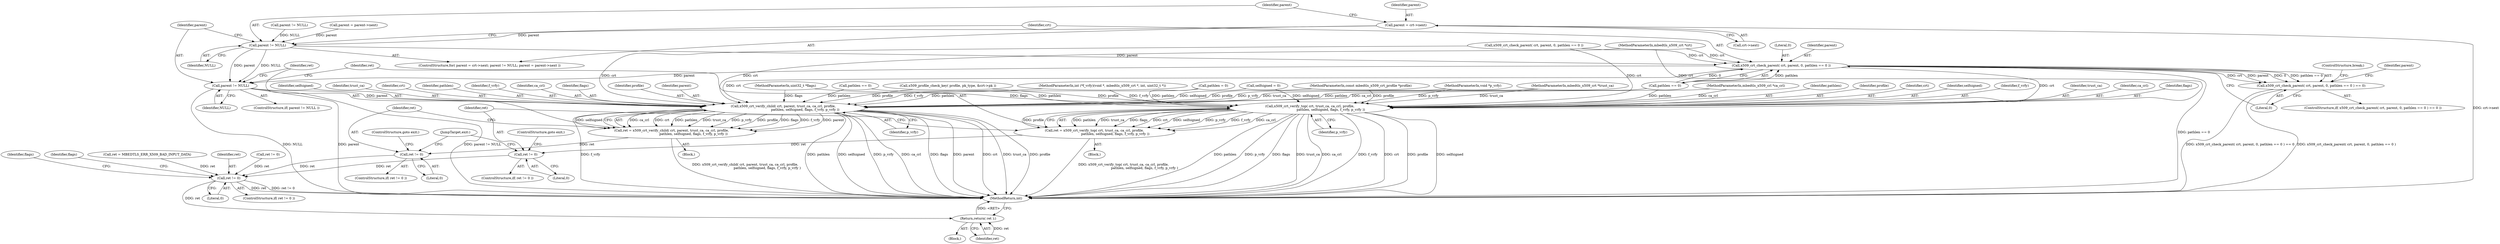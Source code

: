digraph "0_mbedtls_d15795acd5074e0b44e71f7ede8bdfe1b48591fc@pointer" {
"1000399" [label="(Call,parent = crt->next)"];
"1000404" [label="(Call,parent != NULL)"];
"1000414" [label="(Call,x509_crt_check_parent( crt, parent, 0, pathlen == 0 ))"];
"1000413" [label="(Call,x509_crt_check_parent( crt, parent, 0, pathlen == 0 ) == 0)"];
"1000424" [label="(Call,parent != NULL)"];
"1000430" [label="(Call,x509_crt_verify_child( crt, parent, trust_ca, ca_crl, profile,\n                                          pathlen, selfsigned, flags, f_vrfy, p_vrfy ))"];
"1000428" [label="(Call,ret = x509_crt_verify_child( crt, parent, trust_ca, ca_crl, profile,\n                                          pathlen, selfsigned, flags, f_vrfy, p_vrfy ))"];
"1000442" [label="(Call,ret != 0)"];
"1000467" [label="(Call,ret != 0)"];
"1000478" [label="(Return,return( ret );)"];
"1000450" [label="(Call,x509_crt_verify_top( crt, trust_ca, ca_crl, profile,\n                                        pathlen, selfsigned, flags, f_vrfy, p_vrfy ))"];
"1000448" [label="(Call,ret = x509_crt_verify_top( crt, trust_ca, ca_crl, profile,\n                                        pathlen, selfsigned, flags, f_vrfy, p_vrfy ))"];
"1000461" [label="(Call,ret != 0)"];
"1000483" [label="(Identifier,flags)"];
"1000412" [label="(ControlStructure,if( x509_crt_check_parent( crt, parent, 0, pathlen == 0 ) == 0 ))"];
"1000140" [label="(Call,ret = MBEDTLS_ERR_X509_BAD_INPUT_DATA)"];
"1000424" [label="(Call,parent != NULL)"];
"1000478" [label="(Return,return( ret );)"];
"1000415" [label="(Identifier,crt)"];
"1000468" [label="(Identifier,ret)"];
"1000408" [label="(Identifier,parent)"];
"1000437" [label="(Identifier,selfsigned)"];
"1000121" [label="(Call,selfsigned = 0)"];
"1000413" [label="(Call,x509_crt_check_parent( crt, parent, 0, pathlen == 0 ) == 0)"];
"1000470" [label="(Block,)"];
"1000443" [label="(Identifier,ret)"];
"1000105" [label="(MethodParameterIn,mbedtls_x509_crt *crt)"];
"1000106" [label="(MethodParameterIn,mbedtls_x509_crt *trust_ca)"];
"1000463" [label="(Literal,0)"];
"1000392" [label="(Call,ret != 0)"];
"1000426" [label="(Identifier,NULL)"];
"1000435" [label="(Identifier,profile)"];
"1000405" [label="(Identifier,parent)"];
"1000447" [label="(Block,)"];
"1000338" [label="(Call,x509_profile_check_key( profile, pk_type, &crt->pk ))"];
"1000489" [label="(MethodReturn,int)"];
"1000433" [label="(Identifier,trust_ca)"];
"1000462" [label="(Identifier,ret)"];
"1000431" [label="(Identifier,crt)"];
"1000365" [label="(Call,x509_crt_check_parent( crt, parent, 0, pathlen == 0 ))"];
"1000422" [label="(ControlStructure,break;)"];
"1000406" [label="(Identifier,NULL)"];
"1000460" [label="(ControlStructure,if( ret != 0 ))"];
"1000414" [label="(Call,x509_crt_check_parent( crt, parent, 0, pathlen == 0 ))"];
"1000465" [label="(JumpTarget,exit:)"];
"1000429" [label="(Identifier,ret)"];
"1000111" [label="(MethodParameterIn,int (*f_vrfy)(void *, mbedtls_x509_crt *, int, uint32_t *))"];
"1000416" [label="(Identifier,parent)"];
"1000108" [label="(MethodParameterIn,const mbedtls_x509_crt_profile *profile)"];
"1000400" [label="(Identifier,parent)"];
"1000375" [label="(Call,parent != NULL)"];
"1000428" [label="(Call,ret = x509_crt_verify_child( crt, parent, trust_ca, ca_crl, profile,\n                                          pathlen, selfsigned, flags, f_vrfy, p_vrfy ))"];
"1000464" [label="(ControlStructure,goto exit;)"];
"1000469" [label="(Literal,0)"];
"1000432" [label="(Identifier,parent)"];
"1000110" [label="(MethodParameterIn,uint32_t *flags)"];
"1000479" [label="(Identifier,ret)"];
"1000117" [label="(Call,pathlen = 0)"];
"1000459" [label="(Identifier,p_vrfy)"];
"1000466" [label="(ControlStructure,if( ret != 0 ))"];
"1000399" [label="(Call,parent = crt->next)"];
"1000473" [label="(Identifier,flags)"];
"1000112" [label="(MethodParameterIn,void *p_vrfy)"];
"1000451" [label="(Identifier,crt)"];
"1000441" [label="(ControlStructure,if( ret != 0 ))"];
"1000427" [label="(Block,)"];
"1000436" [label="(Identifier,pathlen)"];
"1000456" [label="(Identifier,selfsigned)"];
"1000407" [label="(Call,parent = parent->next)"];
"1000461" [label="(Call,ret != 0)"];
"1000448" [label="(Call,ret = x509_crt_verify_top( crt, trust_ca, ca_crl, profile,\n                                        pathlen, selfsigned, flags, f_vrfy, p_vrfy ))"];
"1000449" [label="(Identifier,ret)"];
"1000458" [label="(Identifier,f_vrfy)"];
"1000107" [label="(MethodParameterIn,mbedtls_x509_crl *ca_crl)"];
"1000452" [label="(Identifier,trust_ca)"];
"1000401" [label="(Call,crt->next)"];
"1000453" [label="(Identifier,ca_crl)"];
"1000457" [label="(Identifier,flags)"];
"1000418" [label="(Call,pathlen == 0)"];
"1000430" [label="(Call,x509_crt_verify_child( crt, parent, trust_ca, ca_crl, profile,\n                                          pathlen, selfsigned, flags, f_vrfy, p_vrfy ))"];
"1000467" [label="(Call,ret != 0)"];
"1000425" [label="(Identifier,parent)"];
"1000439" [label="(Identifier,f_vrfy)"];
"1000442" [label="(Call,ret != 0)"];
"1000404" [label="(Call,parent != NULL)"];
"1000369" [label="(Call,pathlen == 0)"];
"1000445" [label="(ControlStructure,goto exit;)"];
"1000450" [label="(Call,x509_crt_verify_top( crt, trust_ca, ca_crl, profile,\n                                        pathlen, selfsigned, flags, f_vrfy, p_vrfy ))"];
"1000444" [label="(Literal,0)"];
"1000434" [label="(Identifier,ca_crl)"];
"1000440" [label="(Identifier,p_vrfy)"];
"1000421" [label="(Literal,0)"];
"1000417" [label="(Literal,0)"];
"1000455" [label="(Identifier,pathlen)"];
"1000398" [label="(ControlStructure,for( parent = crt->next; parent != NULL; parent = parent->next ))"];
"1000454" [label="(Identifier,profile)"];
"1000438" [label="(Identifier,flags)"];
"1000423" [label="(ControlStructure,if( parent != NULL ))"];
"1000399" -> "1000398"  [label="AST: "];
"1000399" -> "1000401"  [label="CFG: "];
"1000400" -> "1000399"  [label="AST: "];
"1000401" -> "1000399"  [label="AST: "];
"1000405" -> "1000399"  [label="CFG: "];
"1000399" -> "1000489"  [label="DDG: crt->next"];
"1000399" -> "1000404"  [label="DDG: parent"];
"1000404" -> "1000398"  [label="AST: "];
"1000404" -> "1000406"  [label="CFG: "];
"1000405" -> "1000404"  [label="AST: "];
"1000406" -> "1000404"  [label="AST: "];
"1000415" -> "1000404"  [label="CFG: "];
"1000425" -> "1000404"  [label="CFG: "];
"1000407" -> "1000404"  [label="DDG: parent"];
"1000375" -> "1000404"  [label="DDG: NULL"];
"1000404" -> "1000414"  [label="DDG: parent"];
"1000404" -> "1000424"  [label="DDG: parent"];
"1000404" -> "1000424"  [label="DDG: NULL"];
"1000414" -> "1000413"  [label="AST: "];
"1000414" -> "1000418"  [label="CFG: "];
"1000415" -> "1000414"  [label="AST: "];
"1000416" -> "1000414"  [label="AST: "];
"1000417" -> "1000414"  [label="AST: "];
"1000418" -> "1000414"  [label="AST: "];
"1000421" -> "1000414"  [label="CFG: "];
"1000414" -> "1000489"  [label="DDG: pathlen == 0"];
"1000414" -> "1000413"  [label="DDG: crt"];
"1000414" -> "1000413"  [label="DDG: parent"];
"1000414" -> "1000413"  [label="DDG: 0"];
"1000414" -> "1000413"  [label="DDG: pathlen == 0"];
"1000365" -> "1000414"  [label="DDG: crt"];
"1000105" -> "1000414"  [label="DDG: crt"];
"1000418" -> "1000414"  [label="DDG: pathlen"];
"1000418" -> "1000414"  [label="DDG: 0"];
"1000414" -> "1000424"  [label="DDG: parent"];
"1000414" -> "1000430"  [label="DDG: crt"];
"1000414" -> "1000450"  [label="DDG: crt"];
"1000413" -> "1000412"  [label="AST: "];
"1000413" -> "1000421"  [label="CFG: "];
"1000421" -> "1000413"  [label="AST: "];
"1000422" -> "1000413"  [label="CFG: "];
"1000408" -> "1000413"  [label="CFG: "];
"1000413" -> "1000489"  [label="DDG: x509_crt_check_parent( crt, parent, 0, pathlen == 0 )"];
"1000413" -> "1000489"  [label="DDG: x509_crt_check_parent( crt, parent, 0, pathlen == 0 ) == 0"];
"1000424" -> "1000423"  [label="AST: "];
"1000424" -> "1000426"  [label="CFG: "];
"1000425" -> "1000424"  [label="AST: "];
"1000426" -> "1000424"  [label="AST: "];
"1000429" -> "1000424"  [label="CFG: "];
"1000449" -> "1000424"  [label="CFG: "];
"1000424" -> "1000489"  [label="DDG: NULL"];
"1000424" -> "1000489"  [label="DDG: parent"];
"1000424" -> "1000489"  [label="DDG: parent != NULL"];
"1000424" -> "1000430"  [label="DDG: parent"];
"1000430" -> "1000428"  [label="AST: "];
"1000430" -> "1000440"  [label="CFG: "];
"1000431" -> "1000430"  [label="AST: "];
"1000432" -> "1000430"  [label="AST: "];
"1000433" -> "1000430"  [label="AST: "];
"1000434" -> "1000430"  [label="AST: "];
"1000435" -> "1000430"  [label="AST: "];
"1000436" -> "1000430"  [label="AST: "];
"1000437" -> "1000430"  [label="AST: "];
"1000438" -> "1000430"  [label="AST: "];
"1000439" -> "1000430"  [label="AST: "];
"1000440" -> "1000430"  [label="AST: "];
"1000428" -> "1000430"  [label="CFG: "];
"1000430" -> "1000489"  [label="DDG: pathlen"];
"1000430" -> "1000489"  [label="DDG: selfsigned"];
"1000430" -> "1000489"  [label="DDG: p_vrfy"];
"1000430" -> "1000489"  [label="DDG: ca_crl"];
"1000430" -> "1000489"  [label="DDG: flags"];
"1000430" -> "1000489"  [label="DDG: parent"];
"1000430" -> "1000489"  [label="DDG: crt"];
"1000430" -> "1000489"  [label="DDG: trust_ca"];
"1000430" -> "1000489"  [label="DDG: profile"];
"1000430" -> "1000489"  [label="DDG: f_vrfy"];
"1000430" -> "1000428"  [label="DDG: ca_crl"];
"1000430" -> "1000428"  [label="DDG: crt"];
"1000430" -> "1000428"  [label="DDG: pathlen"];
"1000430" -> "1000428"  [label="DDG: trust_ca"];
"1000430" -> "1000428"  [label="DDG: p_vrfy"];
"1000430" -> "1000428"  [label="DDG: profile"];
"1000430" -> "1000428"  [label="DDG: flags"];
"1000430" -> "1000428"  [label="DDG: f_vrfy"];
"1000430" -> "1000428"  [label="DDG: parent"];
"1000430" -> "1000428"  [label="DDG: selfsigned"];
"1000365" -> "1000430"  [label="DDG: crt"];
"1000105" -> "1000430"  [label="DDG: crt"];
"1000106" -> "1000430"  [label="DDG: trust_ca"];
"1000107" -> "1000430"  [label="DDG: ca_crl"];
"1000338" -> "1000430"  [label="DDG: profile"];
"1000108" -> "1000430"  [label="DDG: profile"];
"1000369" -> "1000430"  [label="DDG: pathlen"];
"1000117" -> "1000430"  [label="DDG: pathlen"];
"1000418" -> "1000430"  [label="DDG: pathlen"];
"1000121" -> "1000430"  [label="DDG: selfsigned"];
"1000110" -> "1000430"  [label="DDG: flags"];
"1000111" -> "1000430"  [label="DDG: f_vrfy"];
"1000112" -> "1000430"  [label="DDG: p_vrfy"];
"1000428" -> "1000427"  [label="AST: "];
"1000429" -> "1000428"  [label="AST: "];
"1000443" -> "1000428"  [label="CFG: "];
"1000428" -> "1000489"  [label="DDG: x509_crt_verify_child( crt, parent, trust_ca, ca_crl, profile,\n                                          pathlen, selfsigned, flags, f_vrfy, p_vrfy )"];
"1000428" -> "1000442"  [label="DDG: ret"];
"1000442" -> "1000441"  [label="AST: "];
"1000442" -> "1000444"  [label="CFG: "];
"1000443" -> "1000442"  [label="AST: "];
"1000444" -> "1000442"  [label="AST: "];
"1000445" -> "1000442"  [label="CFG: "];
"1000465" -> "1000442"  [label="CFG: "];
"1000442" -> "1000467"  [label="DDG: ret"];
"1000467" -> "1000466"  [label="AST: "];
"1000467" -> "1000469"  [label="CFG: "];
"1000468" -> "1000467"  [label="AST: "];
"1000469" -> "1000467"  [label="AST: "];
"1000473" -> "1000467"  [label="CFG: "];
"1000483" -> "1000467"  [label="CFG: "];
"1000467" -> "1000489"  [label="DDG: ret"];
"1000467" -> "1000489"  [label="DDG: ret != 0"];
"1000140" -> "1000467"  [label="DDG: ret"];
"1000392" -> "1000467"  [label="DDG: ret"];
"1000461" -> "1000467"  [label="DDG: ret"];
"1000467" -> "1000478"  [label="DDG: ret"];
"1000478" -> "1000470"  [label="AST: "];
"1000478" -> "1000479"  [label="CFG: "];
"1000479" -> "1000478"  [label="AST: "];
"1000489" -> "1000478"  [label="CFG: "];
"1000478" -> "1000489"  [label="DDG: <RET>"];
"1000479" -> "1000478"  [label="DDG: ret"];
"1000450" -> "1000448"  [label="AST: "];
"1000450" -> "1000459"  [label="CFG: "];
"1000451" -> "1000450"  [label="AST: "];
"1000452" -> "1000450"  [label="AST: "];
"1000453" -> "1000450"  [label="AST: "];
"1000454" -> "1000450"  [label="AST: "];
"1000455" -> "1000450"  [label="AST: "];
"1000456" -> "1000450"  [label="AST: "];
"1000457" -> "1000450"  [label="AST: "];
"1000458" -> "1000450"  [label="AST: "];
"1000459" -> "1000450"  [label="AST: "];
"1000448" -> "1000450"  [label="CFG: "];
"1000450" -> "1000489"  [label="DDG: pathlen"];
"1000450" -> "1000489"  [label="DDG: p_vrfy"];
"1000450" -> "1000489"  [label="DDG: flags"];
"1000450" -> "1000489"  [label="DDG: trust_ca"];
"1000450" -> "1000489"  [label="DDG: ca_crl"];
"1000450" -> "1000489"  [label="DDG: f_vrfy"];
"1000450" -> "1000489"  [label="DDG: crt"];
"1000450" -> "1000489"  [label="DDG: profile"];
"1000450" -> "1000489"  [label="DDG: selfsigned"];
"1000450" -> "1000448"  [label="DDG: pathlen"];
"1000450" -> "1000448"  [label="DDG: trust_ca"];
"1000450" -> "1000448"  [label="DDG: flags"];
"1000450" -> "1000448"  [label="DDG: crt"];
"1000450" -> "1000448"  [label="DDG: selfsigned"];
"1000450" -> "1000448"  [label="DDG: p_vrfy"];
"1000450" -> "1000448"  [label="DDG: f_vrfy"];
"1000450" -> "1000448"  [label="DDG: ca_crl"];
"1000450" -> "1000448"  [label="DDG: profile"];
"1000365" -> "1000450"  [label="DDG: crt"];
"1000105" -> "1000450"  [label="DDG: crt"];
"1000106" -> "1000450"  [label="DDG: trust_ca"];
"1000107" -> "1000450"  [label="DDG: ca_crl"];
"1000338" -> "1000450"  [label="DDG: profile"];
"1000108" -> "1000450"  [label="DDG: profile"];
"1000369" -> "1000450"  [label="DDG: pathlen"];
"1000117" -> "1000450"  [label="DDG: pathlen"];
"1000418" -> "1000450"  [label="DDG: pathlen"];
"1000121" -> "1000450"  [label="DDG: selfsigned"];
"1000110" -> "1000450"  [label="DDG: flags"];
"1000111" -> "1000450"  [label="DDG: f_vrfy"];
"1000112" -> "1000450"  [label="DDG: p_vrfy"];
"1000448" -> "1000447"  [label="AST: "];
"1000449" -> "1000448"  [label="AST: "];
"1000462" -> "1000448"  [label="CFG: "];
"1000448" -> "1000489"  [label="DDG: x509_crt_verify_top( crt, trust_ca, ca_crl, profile,\n                                        pathlen, selfsigned, flags, f_vrfy, p_vrfy )"];
"1000448" -> "1000461"  [label="DDG: ret"];
"1000461" -> "1000460"  [label="AST: "];
"1000461" -> "1000463"  [label="CFG: "];
"1000462" -> "1000461"  [label="AST: "];
"1000463" -> "1000461"  [label="AST: "];
"1000464" -> "1000461"  [label="CFG: "];
"1000465" -> "1000461"  [label="CFG: "];
}
